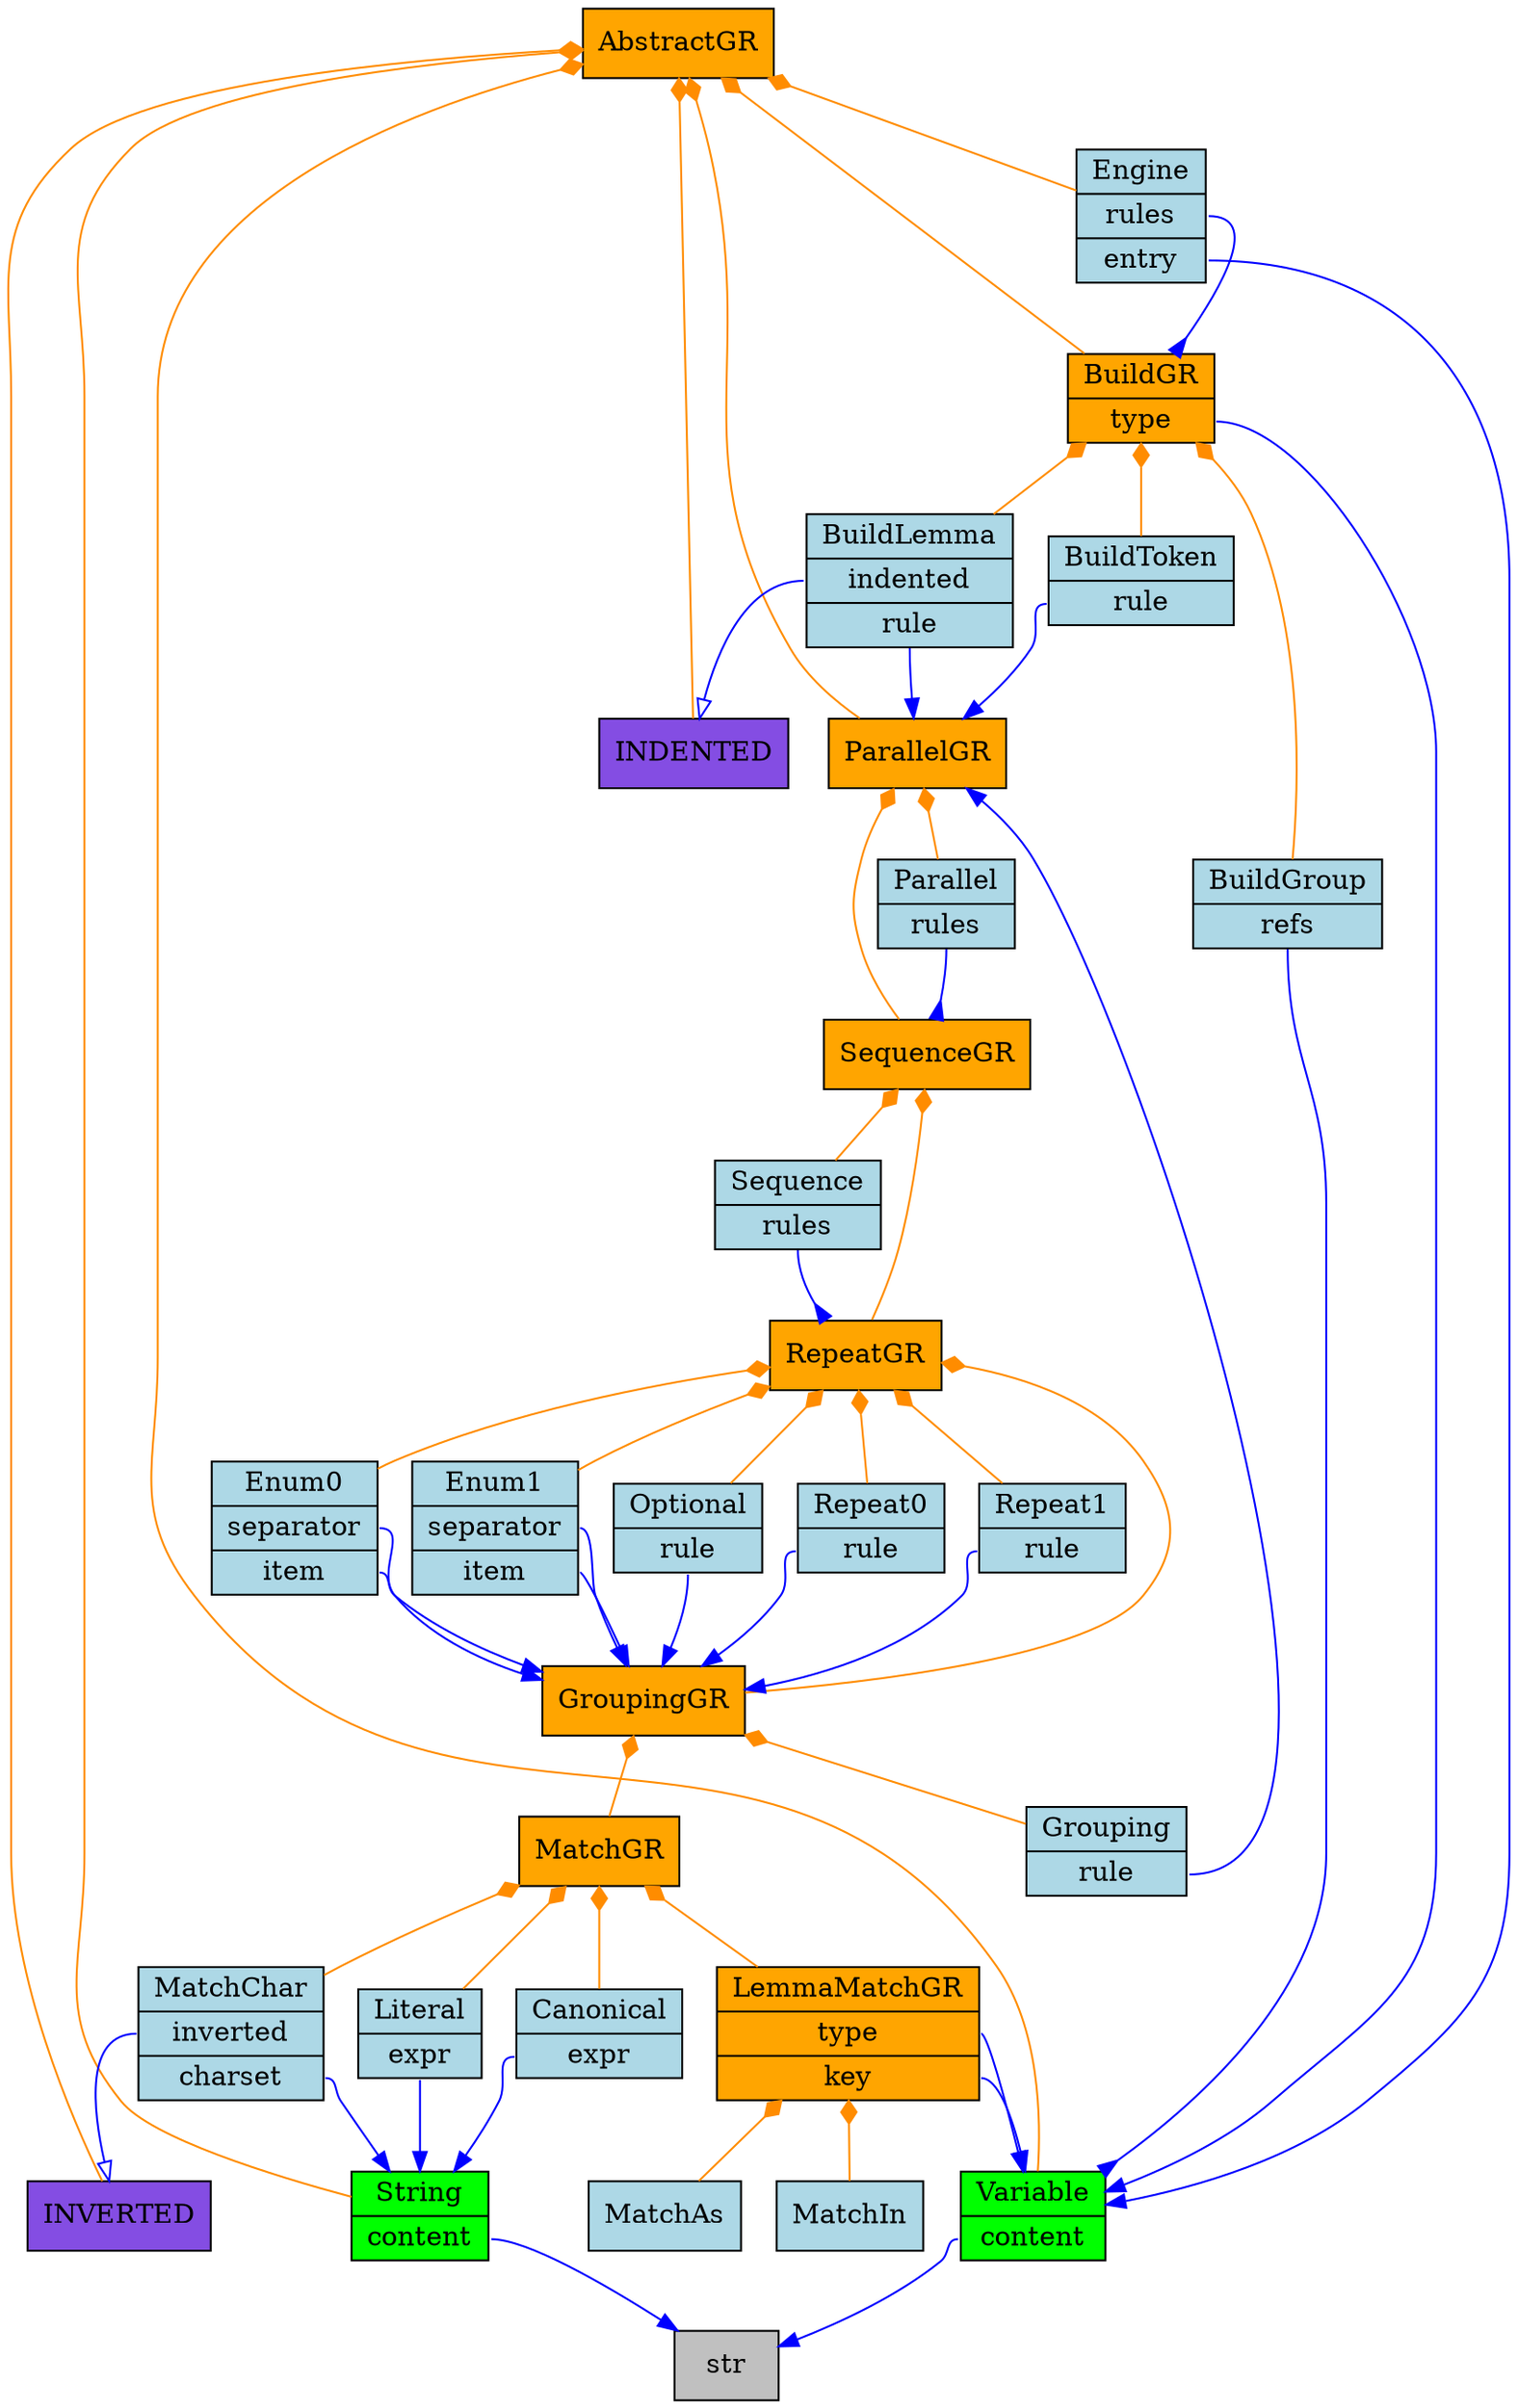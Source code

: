 digraph {
	AbstractGR [label="{ <> AbstractGR  }" fillcolor=orange shape=record style=filled]
	str [label=str fillcolor=gray shape=rect style=filled]
	_Indented [label=INDENTED fillcolor="#844de3" shape=rect style=filled]
	_Inverted [label=INVERTED fillcolor="#844de3" shape=rect style=filled]
	String [label="{ <> String | <content> content  }" fillcolor=lime shape=record style=filled]
	Variable [label="{ <> Variable | <content> content  }" fillcolor=lime shape=record style=filled]
	Engine [label="{ <> Engine | <rules> rules  | <entry> entry  }" fillcolor=lightblue shape=record style=filled]
	BuildGR [label="{ <> BuildGR | <type> type  }" fillcolor=orange shape=record style=filled]
	ParallelGR [label="{ <> ParallelGR  }" fillcolor=orange shape=record style=filled]
	BuildGroup [label="{ <> BuildGroup | <refs> refs  }" fillcolor=lightblue shape=record style=filled]
	BuildLemma [label="{ <> BuildLemma | <indented> indented  | <rule> rule  }" fillcolor=lightblue shape=record style=filled]
	BuildToken [label="{ <> BuildToken | <rule> rule  }" fillcolor=lightblue shape=record style=filled]
	Parallel [label="{ <> Parallel | <rules> rules  }" fillcolor=lightblue shape=record style=filled]
	SequenceGR [label="{ <> SequenceGR  }" fillcolor=orange shape=record style=filled]
	Sequence [label="{ <> Sequence | <rules> rules  }" fillcolor=lightblue shape=record style=filled]
	RepeatGR [label="{ <> RepeatGR  }" fillcolor=orange shape=record style=filled]
	Enum0 [label="{ <> Enum0 | <separator> separator  | <item> item  }" fillcolor=lightblue shape=record style=filled]
	Enum1 [label="{ <> Enum1 | <separator> separator  | <item> item  }" fillcolor=lightblue shape=record style=filled]
	Optional [label="{ <> Optional | <rule> rule  }" fillcolor=lightblue shape=record style=filled]
	Repeat0 [label="{ <> Repeat0 | <rule> rule  }" fillcolor=lightblue shape=record style=filled]
	Repeat1 [label="{ <> Repeat1 | <rule> rule  }" fillcolor=lightblue shape=record style=filled]
	GroupingGR [label="{ <> GroupingGR  }" fillcolor=orange shape=record style=filled]
	Grouping [label="{ <> Grouping | <rule> rule  }" fillcolor=lightblue shape=record style=filled]
	MatchGR [label="{ <> MatchGR  }" fillcolor=orange shape=record style=filled]
	Canonical [label="{ <> Canonical | <expr> expr  }" fillcolor=lightblue shape=record style=filled]
	Literal [label="{ <> Literal | <expr> expr  }" fillcolor=lightblue shape=record style=filled]
	MatchChar [label="{ <> MatchChar | <inverted> inverted  | <charset> charset  }" fillcolor=lightblue shape=record style=filled]
	LemmaMatchGR [label="{ <> LemmaMatchGR | <type> type  | <key> key  }" fillcolor=orange shape=record style=filled]
	MatchAs [label="{ <> MatchAs  }" fillcolor=lightblue shape=record style=filled]
	MatchIn [label="{ <> MatchIn  }" fillcolor=lightblue shape=record style=filled]
	AbstractGR -> _Indented [arrowtail=diamond color=darkorange dir=back]
	AbstractGR -> _Inverted [arrowtail=diamond color=darkorange dir=back]
	AbstractGR -> String [arrowtail=diamond color=darkorange dir=back]
	AbstractGR -> Variable [arrowtail=diamond color=darkorange dir=back]
	AbstractGR -> Engine [arrowtail=diamond color=darkorange dir=back]
	AbstractGR -> BuildGR [arrowtail=diamond color=darkorange dir=back]
	AbstractGR -> ParallelGR [arrowtail=diamond color=darkorange dir=back]
	String:content -> str [arrowhead=normal color=blue]
	Variable:content -> str [arrowhead=normal color=blue]
	Engine:entry -> Variable [arrowhead=normal color=blue]
	Engine:rules -> BuildGR [arrowhead=inv color=blue]
	BuildGR -> BuildGroup [arrowtail=diamond color=darkorange dir=back]
	BuildGR -> BuildLemma [arrowtail=diamond color=darkorange dir=back]
	BuildGR -> BuildToken [arrowtail=diamond color=darkorange dir=back]
	BuildGR:type -> Variable [arrowhead=normal color=blue]
	ParallelGR -> Parallel [arrowtail=diamond color=darkorange dir=back]
	ParallelGR -> SequenceGR [arrowtail=diamond color=darkorange dir=back]
	BuildGroup:refs -> Variable [arrowhead=inv color=blue]
	BuildLemma:indented -> _Indented [arrowhead=onormal color=blue]
	BuildLemma:rule -> ParallelGR [arrowhead=normal color=blue]
	BuildToken:rule -> ParallelGR [arrowhead=normal color=blue]
	Parallel:rules -> SequenceGR [arrowhead=inv color=blue]
	SequenceGR -> Sequence [arrowtail=diamond color=darkorange dir=back]
	SequenceGR -> RepeatGR [arrowtail=diamond color=darkorange dir=back]
	Sequence:rules -> RepeatGR [arrowhead=inv color=blue]
	RepeatGR -> Enum0 [arrowtail=diamond color=darkorange dir=back]
	RepeatGR -> Enum1 [arrowtail=diamond color=darkorange dir=back]
	RepeatGR -> Optional [arrowtail=diamond color=darkorange dir=back]
	RepeatGR -> Repeat0 [arrowtail=diamond color=darkorange dir=back]
	RepeatGR -> Repeat1 [arrowtail=diamond color=darkorange dir=back]
	RepeatGR -> GroupingGR [arrowtail=diamond color=darkorange dir=back]
	Enum0:item -> GroupingGR [arrowhead=normal color=blue]
	Enum0:separator -> GroupingGR [arrowhead=normal color=blue]
	Enum1:item -> GroupingGR [arrowhead=normal color=blue]
	Enum1:separator -> GroupingGR [arrowhead=normal color=blue]
	Optional:rule -> GroupingGR [arrowhead=normal color=blue]
	Repeat0:rule -> GroupingGR [arrowhead=normal color=blue]
	Repeat1:rule -> GroupingGR [arrowhead=normal color=blue]
	GroupingGR -> Grouping [arrowtail=diamond color=darkorange dir=back]
	GroupingGR -> MatchGR [arrowtail=diamond color=darkorange dir=back]
	Grouping:rule -> ParallelGR [arrowhead=normal color=blue]
	MatchGR -> Canonical [arrowtail=diamond color=darkorange dir=back]
	MatchGR -> Literal [arrowtail=diamond color=darkorange dir=back]
	MatchGR -> MatchChar [arrowtail=diamond color=darkorange dir=back]
	MatchGR -> LemmaMatchGR [arrowtail=diamond color=darkorange dir=back]
	Canonical:expr -> String [arrowhead=normal color=blue]
	Literal:expr -> String [arrowhead=normal color=blue]
	MatchChar:charset -> String [arrowhead=normal color=blue]
	MatchChar:inverted -> _Inverted [arrowhead=onormal color=blue]
	LemmaMatchGR -> MatchAs [arrowtail=diamond color=darkorange dir=back]
	LemmaMatchGR -> MatchIn [arrowtail=diamond color=darkorange dir=back]
	LemmaMatchGR:key -> Variable [arrowhead=normal color=blue]
	LemmaMatchGR:type -> Variable [arrowhead=normal color=blue]
}
